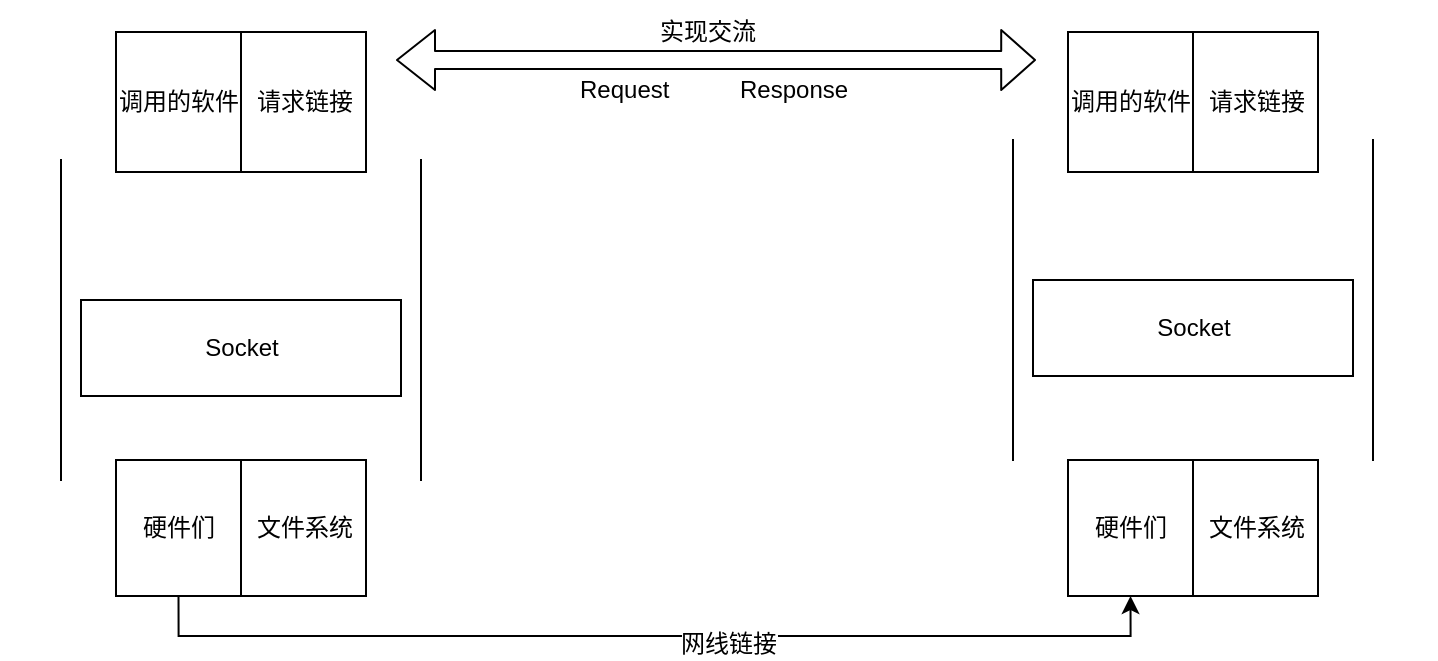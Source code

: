 <mxfile pages="1" version="11.2.3" type="github"><diagram id="UGTS0yNH1DTCRe8Bq1DJ" name="Page-1"><mxGraphModel dx="882" dy="593" grid="1" gridSize="10" guides="1" tooltips="1" connect="1" arrows="1" fold="1" page="1" pageScale="1" pageWidth="827" pageHeight="1169" math="0" shadow="0"><root><mxCell id="0"/><mxCell id="1" parent="0"/><mxCell id="XcnOVGVxoQ-1gIAzeKJT-1" value="Socket" style="rounded=0;whiteSpace=wrap;html=1;strokeColor=#000000;" parent="1" vertex="1"><mxGeometry x="82.5" y="320" width="160" height="48" as="geometry"/></mxCell><mxCell id="XcnOVGVxoQ-1gIAzeKJT-2" value="" style="group" parent="1" vertex="1" connectable="0"><mxGeometry x="100" y="400" width="250" height="68" as="geometry"/></mxCell><mxCell id="XcnOVGVxoQ-1gIAzeKJT-3" value="硬件们" style="rounded=0;whiteSpace=wrap;html=1;" parent="XcnOVGVxoQ-1gIAzeKJT-2" vertex="1"><mxGeometry width="62.5" height="68" as="geometry"/></mxCell><mxCell id="XcnOVGVxoQ-1gIAzeKJT-4" value="文件系统" style="rounded=0;whiteSpace=wrap;html=1;" parent="XcnOVGVxoQ-1gIAzeKJT-2" vertex="1"><mxGeometry x="62.5" width="62.5" height="68" as="geometry"/></mxCell><mxCell id="XcnOVGVxoQ-1gIAzeKJT-7" value="" style="shape=partialRectangle;whiteSpace=wrap;html=1;left=0;right=0;fillColor=none;direction=south;" parent="1" vertex="1"><mxGeometry x="72.5" y="250" width="180" height="160" as="geometry"/></mxCell><mxCell id="XcnOVGVxoQ-1gIAzeKJT-8" value="" style="group" parent="1" vertex="1" connectable="0"><mxGeometry x="42.5" y="170" width="250" height="70" as="geometry"/></mxCell><mxCell id="XcnOVGVxoQ-1gIAzeKJT-9" value="调用的软件" style="rounded=0;whiteSpace=wrap;html=1;" parent="XcnOVGVxoQ-1gIAzeKJT-8" vertex="1"><mxGeometry x="57.5" y="16" width="62.5" height="70" as="geometry"/></mxCell><mxCell id="XcnOVGVxoQ-1gIAzeKJT-10" value="请求链接" style="rounded=0;whiteSpace=wrap;html=1;" parent="XcnOVGVxoQ-1gIAzeKJT-8" vertex="1"><mxGeometry x="120" y="16" width="62.5" height="70" as="geometry"/></mxCell><mxCell id="XcnOVGVxoQ-1gIAzeKJT-13" value="Socket" style="rounded=0;whiteSpace=wrap;html=1;strokeColor=#000000;" parent="1" vertex="1"><mxGeometry x="558.5" y="310" width="160" height="48" as="geometry"/></mxCell><mxCell id="XcnOVGVxoQ-1gIAzeKJT-14" value="" style="group" parent="1" vertex="1" connectable="0"><mxGeometry x="510" y="401" width="250" height="68" as="geometry"/></mxCell><mxCell id="XcnOVGVxoQ-1gIAzeKJT-15" value="硬件们" style="rounded=0;whiteSpace=wrap;html=1;" parent="XcnOVGVxoQ-1gIAzeKJT-14" vertex="1"><mxGeometry x="66" y="-1" width="62.5" height="68" as="geometry"/></mxCell><mxCell id="XcnOVGVxoQ-1gIAzeKJT-16" value="文件系统" style="rounded=0;whiteSpace=wrap;html=1;" parent="XcnOVGVxoQ-1gIAzeKJT-14" vertex="1"><mxGeometry x="128.5" y="-1" width="62.5" height="68" as="geometry"/></mxCell><mxCell id="XcnOVGVxoQ-1gIAzeKJT-19" value="" style="shape=partialRectangle;whiteSpace=wrap;html=1;left=0;right=0;fillColor=none;direction=south;" parent="1" vertex="1"><mxGeometry x="548.5" y="240" width="180" height="160" as="geometry"/></mxCell><mxCell id="XcnOVGVxoQ-1gIAzeKJT-20" value="" style="group" parent="1" vertex="1" connectable="0"><mxGeometry x="510" y="171" width="250" height="70" as="geometry"/></mxCell><mxCell id="XcnOVGVxoQ-1gIAzeKJT-21" value="调用的软件" style="rounded=0;whiteSpace=wrap;html=1;" parent="XcnOVGVxoQ-1gIAzeKJT-20" vertex="1"><mxGeometry x="66" y="15" width="62.5" height="70" as="geometry"/></mxCell><mxCell id="XcnOVGVxoQ-1gIAzeKJT-22" value="请求链接" style="rounded=0;whiteSpace=wrap;html=1;" parent="XcnOVGVxoQ-1gIAzeKJT-20" vertex="1"><mxGeometry x="128.5" y="15" width="62.5" height="70" as="geometry"/></mxCell><mxCell id="XcnOVGVxoQ-1gIAzeKJT-25" style="edgeStyle=orthogonalEdgeStyle;rounded=0;orthogonalLoop=1;jettySize=auto;html=1;exitX=0.5;exitY=1;exitDx=0;exitDy=0;entryX=0.5;entryY=1;entryDx=0;entryDy=0;" parent="1" source="XcnOVGVxoQ-1gIAzeKJT-3" target="XcnOVGVxoQ-1gIAzeKJT-15" edge="1"><mxGeometry relative="1" as="geometry"/></mxCell><mxCell id="XcnOVGVxoQ-1gIAzeKJT-26" value="网线链接" style="text;html=1;resizable=0;points=[];align=center;verticalAlign=middle;labelBackgroundColor=#ffffff;" parent="XcnOVGVxoQ-1gIAzeKJT-25" vertex="1" connectable="0"><mxGeometry x="0.142" y="-4" relative="1" as="geometry"><mxPoint as="offset"/></mxGeometry></mxCell><mxCell id="XcnOVGVxoQ-1gIAzeKJT-29" value="" style="shape=flexArrow;endArrow=classic;startArrow=classic;html=1;width=9;endSize=5.3;" parent="1" edge="1"><mxGeometry width="50" height="50" relative="1" as="geometry"><mxPoint x="240" y="200" as="sourcePoint"/><mxPoint x="560" y="200" as="targetPoint"/><Array as="points"/></mxGeometry></mxCell><mxCell id="XcnOVGVxoQ-1gIAzeKJT-30" value="实现交流&lt;br&gt;" style="text;html=1;resizable=0;points=[];autosize=1;align=left;verticalAlign=top;spacingTop=-4;" parent="1" vertex="1"><mxGeometry x="370" y="176" width="60" height="20" as="geometry"/></mxCell><mxCell id="XcnOVGVxoQ-1gIAzeKJT-31" value="Request" style="text;html=1;resizable=0;points=[];autosize=1;align=left;verticalAlign=top;spacingTop=-4;" parent="1" vertex="1"><mxGeometry x="330" y="205" width="60" height="20" as="geometry"/></mxCell><mxCell id="XcnOVGVxoQ-1gIAzeKJT-32" value="Response" style="text;html=1;resizable=0;points=[];autosize=1;align=left;verticalAlign=top;spacingTop=-4;" parent="1" vertex="1"><mxGeometry x="410" y="205" width="70" height="20" as="geometry"/></mxCell></root></mxGraphModel></diagram></mxfile>